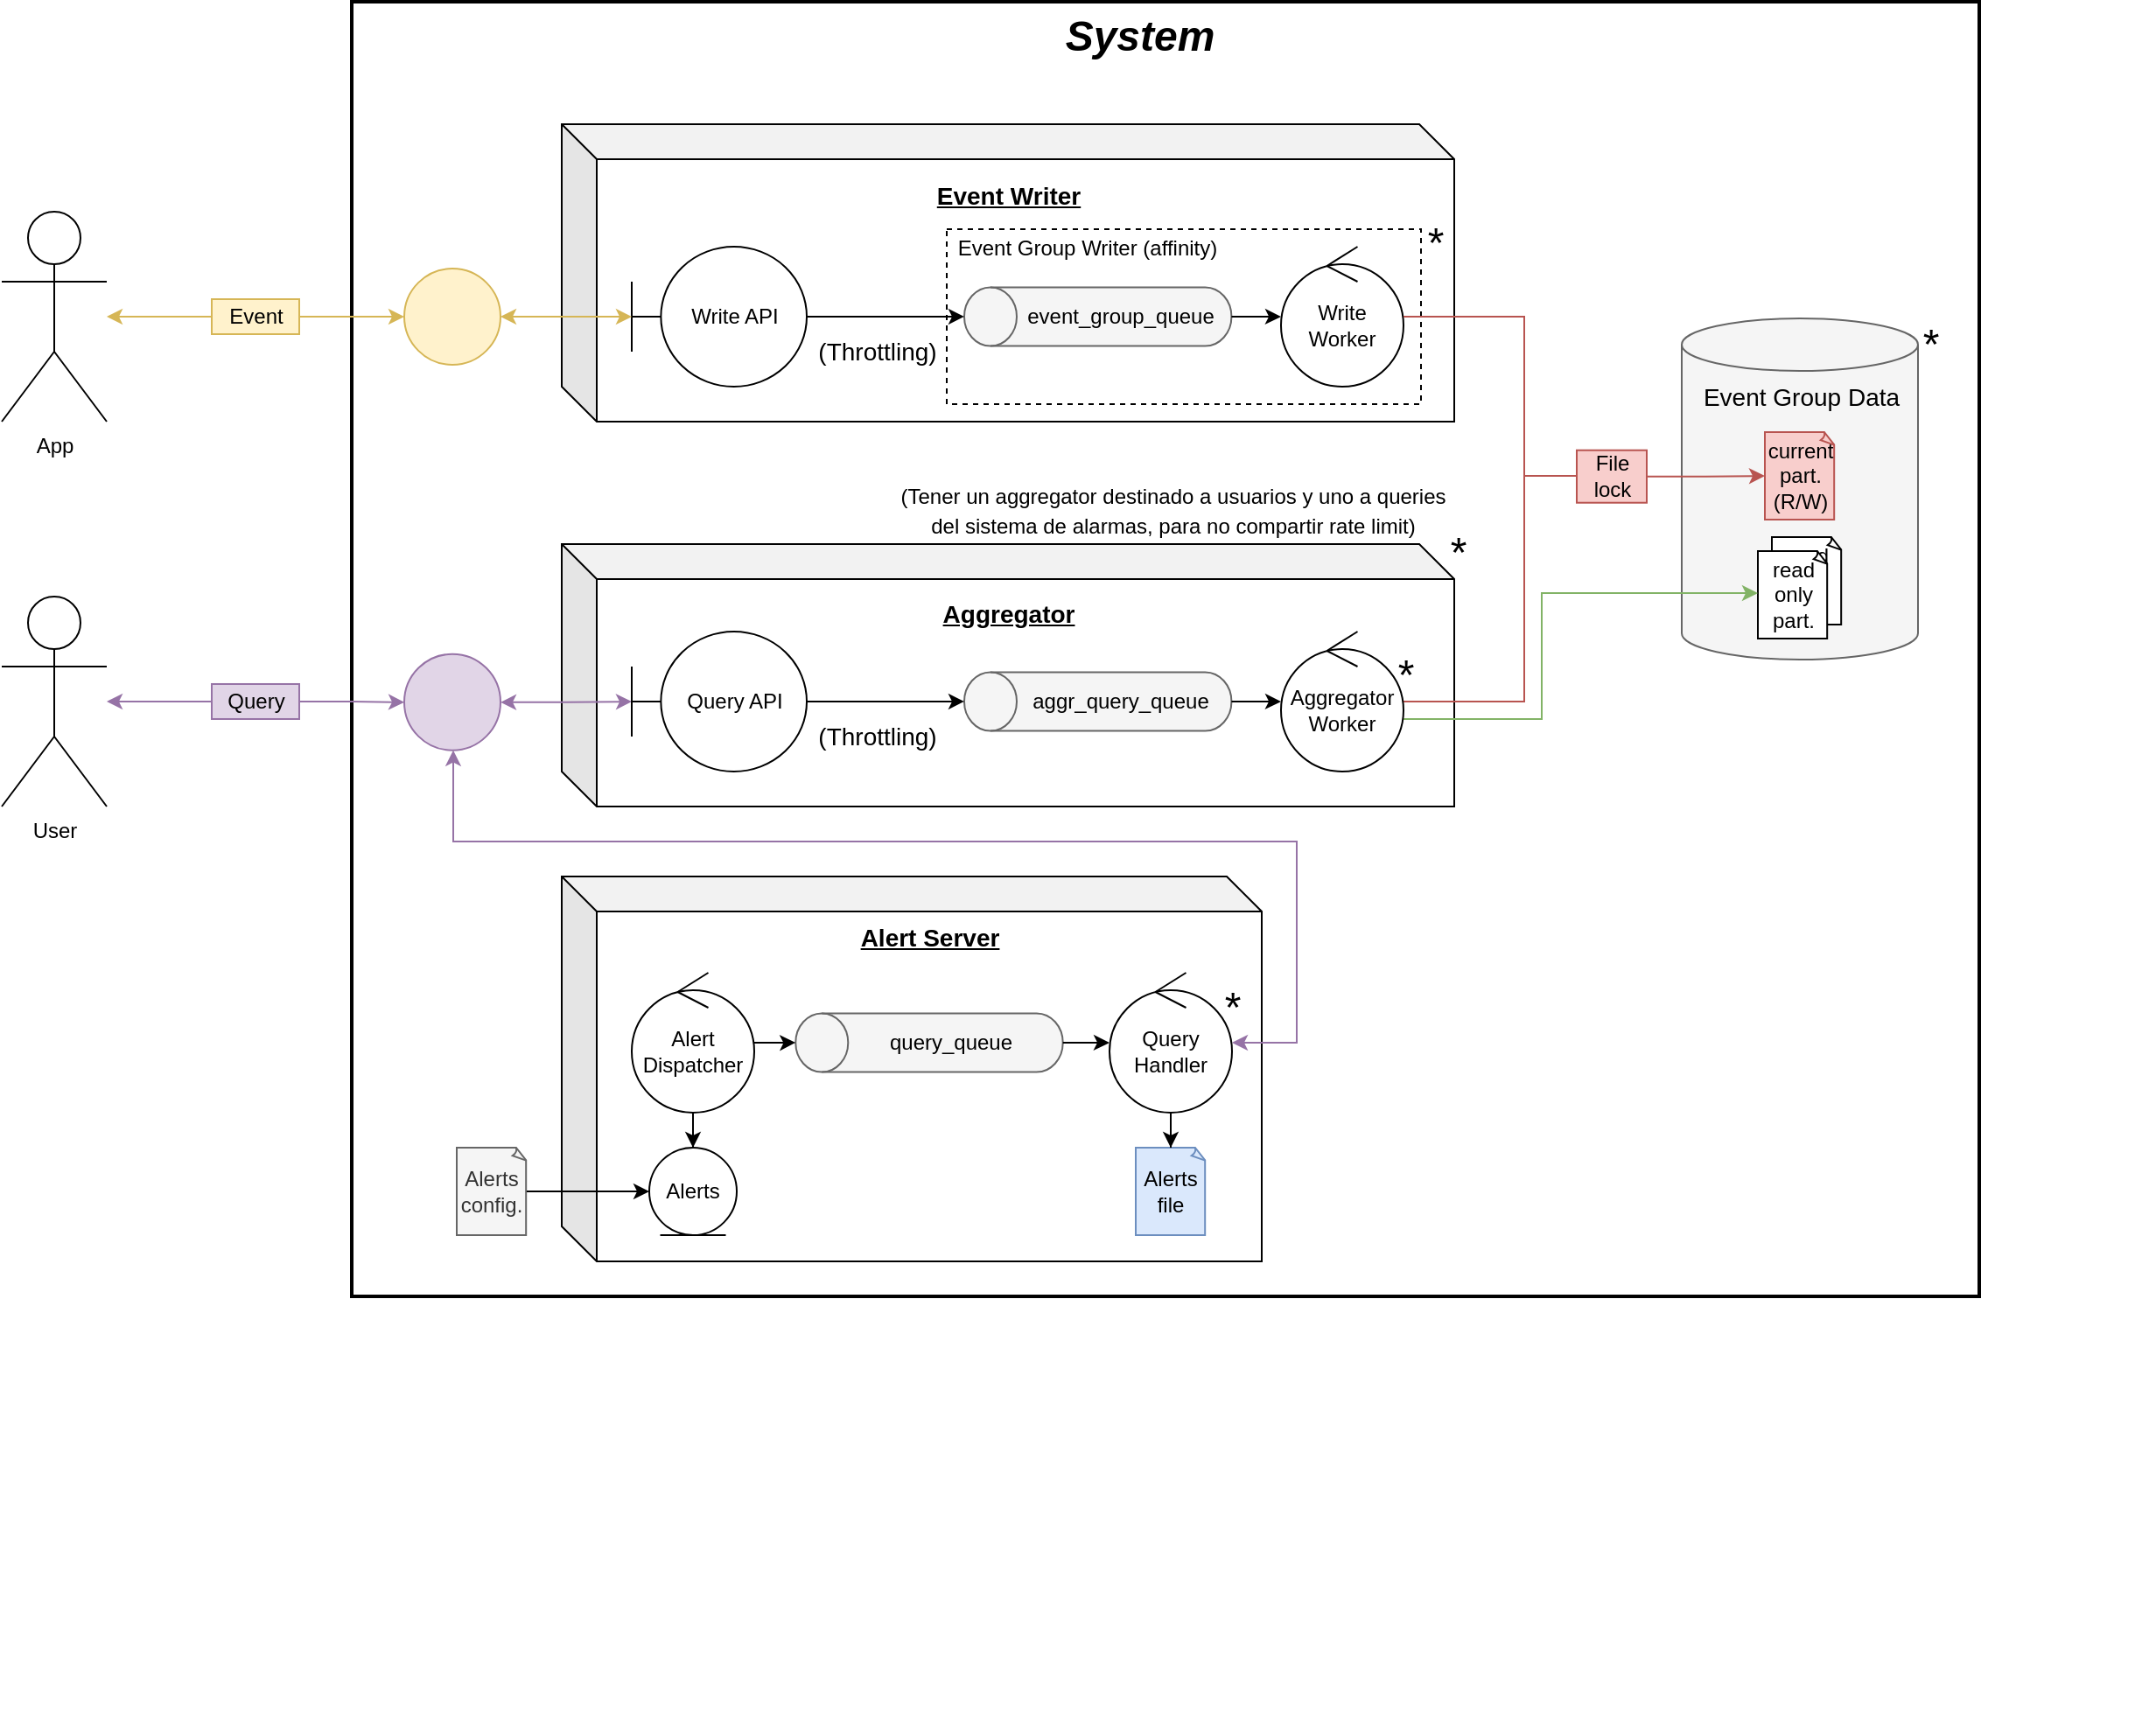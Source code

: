 <mxfile version="17.4.6" type="device"><diagram id="v2DhXVulkORP4EkOkUrC" name="Page-1"><mxGraphModel dx="1887" dy="960" grid="1" gridSize="10" guides="1" tooltips="1" connect="1" arrows="1" fold="1" page="1" pageScale="1" pageWidth="827" pageHeight="1169" math="0" shadow="0"><root><mxCell id="0"/><mxCell id="1" parent="0"/><mxCell id="Rag3egocoviEIP85a3FA-51" value="" style="rounded=0;whiteSpace=wrap;html=1;fontSize=12;fontColor=#97D077;fillColor=none;strokeWidth=2;" parent="1" vertex="1"><mxGeometry x="240" y="50" width="930" height="740" as="geometry"/></mxCell><mxCell id="9eypjFlr7xDZsU2cML2P-6" value="" style="shape=cube;whiteSpace=wrap;html=1;boundedLbl=1;backgroundOutline=1;darkOpacity=0.05;darkOpacity2=0.1;fontSize=12;" vertex="1" parent="1"><mxGeometry x="360" y="360" width="510" height="150" as="geometry"/></mxCell><mxCell id="w81_u76LDr4EnulvmKPi-1" value="App" style="shape=umlActor;verticalLabelPosition=bottom;verticalAlign=top;html=1;" parent="1" vertex="1"><mxGeometry x="40" y="170" width="60" height="120" as="geometry"/></mxCell><mxCell id="9eypjFlr7xDZsU2cML2P-33" style="edgeStyle=orthogonalEdgeStyle;rounded=0;orthogonalLoop=1;jettySize=auto;html=1;startArrow=none;startFill=1;endArrow=classic;endFill=1;fillColor=#e1d5e7;strokeColor=#9673a6;" edge="1" parent="1" source="9eypjFlr7xDZsU2cML2P-34" target="Rag3egocoviEIP85a3FA-34"><mxGeometry relative="1" as="geometry"/></mxCell><mxCell id="aSfkODwtge2acDYH-JN2-179" value="User" style="shape=umlActor;verticalLabelPosition=bottom;verticalAlign=top;html=1;" parent="1" vertex="1"><mxGeometry x="40" y="390" width="60" height="120" as="geometry"/></mxCell><mxCell id="Rag3egocoviEIP85a3FA-46" style="edgeStyle=orthogonalEdgeStyle;rounded=0;orthogonalLoop=1;jettySize=auto;html=1;fontSize=12;fontColor=#97D077;startArrow=classic;startFill=1;fillColor=#fff2cc;strokeColor=#d6b656;" parent="1" source="w81_u76LDr4EnulvmKPi-1" target="Rag3egocoviEIP85a3FA-32" edge="1"><mxGeometry relative="1" as="geometry"/></mxCell><mxCell id="Rag3egocoviEIP85a3FA-52" value="&lt;font style=&quot;font-size: 24px&quot;&gt;&lt;b&gt;&lt;i&gt;System&lt;/i&gt;&lt;/b&gt;&lt;/font&gt;" style="text;html=1;align=center;verticalAlign=middle;resizable=0;points=[];autosize=1;fontSize=12;" parent="1" vertex="1"><mxGeometry x="640" y="60" width="100" height="20" as="geometry"/></mxCell><mxCell id="aSfkODwtge2acDYH-JN2-146" value="" style="group" parent="1" vertex="1" connectable="0"><mxGeometry x="1000" y="231" width="156.5" height="195" as="geometry"/></mxCell><mxCell id="w81_u76LDr4EnulvmKPi-106" value="" style="shape=cylinder3;whiteSpace=wrap;html=1;boundedLbl=1;backgroundOutline=1;size=15;fontSize=14;fillColor=#f5f5f5;fontColor=#333333;strokeColor=#666666;" parent="aSfkODwtge2acDYH-JN2-146" vertex="1"><mxGeometry width="135" height="195" as="geometry"/></mxCell><mxCell id="w81_u76LDr4EnulvmKPi-107" value="Event Group Data" style="text;html=1;align=center;verticalAlign=middle;resizable=0;points=[];autosize=1;strokeColor=none;fillColor=none;fontSize=14;" parent="aSfkODwtge2acDYH-JN2-146" vertex="1"><mxGeometry x="2.5" y="35" width="130" height="20" as="geometry"/></mxCell><mxCell id="w81_u76LDr4EnulvmKPi-70" value="current&lt;br&gt;part.&lt;br&gt;(R/W)" style="whiteSpace=wrap;html=1;shape=mxgraph.basic.document;fillColor=#f8cecc;strokeColor=#b85450;" parent="aSfkODwtge2acDYH-JN2-146" vertex="1"><mxGeometry x="47.5" y="65" width="40" height="50" as="geometry"/></mxCell><mxCell id="w81_u76LDr4EnulvmKPi-114" value="" style="group" parent="aSfkODwtge2acDYH-JN2-146" vertex="1" connectable="0"><mxGeometry x="43.5" y="125" width="48" height="58" as="geometry"/></mxCell><mxCell id="w81_u76LDr4EnulvmKPi-109" value="read&lt;br&gt;only&lt;br&gt;part." style="whiteSpace=wrap;html=1;shape=mxgraph.basic.document;" parent="w81_u76LDr4EnulvmKPi-114" vertex="1"><mxGeometry x="8" width="40" height="50" as="geometry"/></mxCell><mxCell id="w81_u76LDr4EnulvmKPi-110" value="read&lt;br&gt;only&lt;br&gt;part." style="whiteSpace=wrap;html=1;shape=mxgraph.basic.document;" parent="w81_u76LDr4EnulvmKPi-114" vertex="1"><mxGeometry y="8" width="40" height="50" as="geometry"/></mxCell><mxCell id="aSfkODwtge2acDYH-JN2-145" value="*" style="text;html=1;align=center;verticalAlign=middle;resizable=0;points=[];autosize=1;strokeColor=none;fillColor=none;fontSize=24;" parent="aSfkODwtge2acDYH-JN2-146" vertex="1"><mxGeometry x="126.5" width="30" height="30" as="geometry"/></mxCell><mxCell id="Rag3egocoviEIP85a3FA-32" value="" style="ellipse;whiteSpace=wrap;html=1;aspect=fixed;fontSize=12;fillColor=#fff2cc;strokeColor=#d6b656;" parent="1" vertex="1"><mxGeometry x="270" y="202.5" width="55" height="55" as="geometry"/></mxCell><mxCell id="Rag3egocoviEIP85a3FA-33" value="" style="group" parent="1" vertex="1" connectable="0"><mxGeometry x="360" y="120" width="910" height="910" as="geometry"/></mxCell><mxCell id="Rag3egocoviEIP85a3FA-1" value="" style="shape=cube;whiteSpace=wrap;html=1;boundedLbl=1;backgroundOutline=1;darkOpacity=0.05;darkOpacity2=0.1;fontSize=12;" parent="Rag3egocoviEIP85a3FA-33" vertex="1"><mxGeometry width="510" height="170" as="geometry"/></mxCell><mxCell id="Rag3egocoviEIP85a3FA-28" value="" style="rounded=0;whiteSpace=wrap;html=1;dashed=1;" parent="Rag3egocoviEIP85a3FA-33" vertex="1"><mxGeometry x="220" y="60" width="271" height="100" as="geometry"/></mxCell><mxCell id="aSfkODwtge2acDYH-JN2-54" value="Write API" style="shape=umlBoundary;whiteSpace=wrap;html=1;" parent="Rag3egocoviEIP85a3FA-33" vertex="1"><mxGeometry x="40" y="70" width="100" height="80" as="geometry"/></mxCell><mxCell id="aSfkODwtge2acDYH-JN2-55" value="" style="group" parent="Rag3egocoviEIP85a3FA-33" vertex="1" connectable="0"><mxGeometry x="229.995" y="93.205" width="152.72" height="33.59" as="geometry"/></mxCell><mxCell id="aSfkODwtge2acDYH-JN2-56" value="" style="shape=cylinder3;whiteSpace=wrap;html=1;boundedLbl=1;backgroundOutline=1;size=15;rotation=-90;fillColor=#f5f5f5;fontColor=#333333;strokeColor=#666666;" parent="aSfkODwtge2acDYH-JN2-55" vertex="1"><mxGeometry x="59.565" y="-59.565" width="33.59" height="152.72" as="geometry"/></mxCell><mxCell id="aSfkODwtge2acDYH-JN2-57" value="event_group_queue" style="text;html=1;align=center;verticalAlign=middle;resizable=0;points=[];autosize=1;strokeColor=none;fillColor=none;" parent="aSfkODwtge2acDYH-JN2-55" vertex="1"><mxGeometry x="28.665" y="6.785" width="120" height="20" as="geometry"/></mxCell><mxCell id="Rag3egocoviEIP85a3FA-31" style="edgeStyle=orthogonalEdgeStyle;rounded=0;orthogonalLoop=1;jettySize=auto;html=1;fontSize=12;" parent="Rag3egocoviEIP85a3FA-33" source="aSfkODwtge2acDYH-JN2-54" target="aSfkODwtge2acDYH-JN2-56" edge="1"><mxGeometry relative="1" as="geometry"/></mxCell><mxCell id="aSfkODwtge2acDYH-JN2-59" value="(Throttling)" style="text;html=1;align=center;verticalAlign=middle;resizable=0;points=[];autosize=1;strokeColor=none;fillColor=none;fontSize=14;" parent="Rag3egocoviEIP85a3FA-33" vertex="1"><mxGeometry x="140" y="120" width="80" height="20" as="geometry"/></mxCell><mxCell id="aSfkODwtge2acDYH-JN2-60" value="Write Worker" style="ellipse;shape=umlControl;whiteSpace=wrap;html=1;" parent="Rag3egocoviEIP85a3FA-33" vertex="1"><mxGeometry x="411" y="70" width="70" height="80" as="geometry"/></mxCell><mxCell id="aSfkODwtge2acDYH-JN2-62" style="edgeStyle=orthogonalEdgeStyle;rounded=0;orthogonalLoop=1;jettySize=auto;html=1;fontSize=14;" parent="Rag3egocoviEIP85a3FA-33" source="aSfkODwtge2acDYH-JN2-56" target="aSfkODwtge2acDYH-JN2-60" edge="1"><mxGeometry relative="1" as="geometry"/></mxCell><mxCell id="Rag3egocoviEIP85a3FA-2" value="&lt;u&gt;Event Writer&lt;/u&gt;" style="text;html=1;align=center;verticalAlign=middle;resizable=0;points=[];autosize=1;strokeColor=none;fillColor=none;fontSize=14;fontStyle=1" parent="Rag3egocoviEIP85a3FA-33" vertex="1"><mxGeometry x="205" y="31.36" width="100" height="20" as="geometry"/></mxCell><mxCell id="Rag3egocoviEIP85a3FA-29" value="*" style="text;html=1;align=center;verticalAlign=middle;resizable=0;points=[];autosize=1;strokeColor=none;fillColor=none;fontSize=24;" parent="Rag3egocoviEIP85a3FA-33" vertex="1"><mxGeometry x="484" y="53.36" width="30" height="30" as="geometry"/></mxCell><mxCell id="Rag3egocoviEIP85a3FA-30" value="Event Group Writer (affinity)" style="text;html=1;align=center;verticalAlign=middle;resizable=0;points=[];autosize=1;strokeColor=none;fillColor=none;fontSize=12;" parent="Rag3egocoviEIP85a3FA-33" vertex="1"><mxGeometry x="220" y="61.36" width="160" height="20" as="geometry"/></mxCell><mxCell id="9eypjFlr7xDZsU2cML2P-32" style="edgeStyle=orthogonalEdgeStyle;rounded=0;orthogonalLoop=1;jettySize=auto;html=1;startArrow=classic;startFill=1;endArrow=classic;endFill=1;fillColor=#e1d5e7;strokeColor=#9673a6;" edge="1" parent="1" source="Rag3egocoviEIP85a3FA-34" target="9eypjFlr7xDZsU2cML2P-8"><mxGeometry relative="1" as="geometry"/></mxCell><mxCell id="Rag3egocoviEIP85a3FA-34" value="" style="ellipse;whiteSpace=wrap;html=1;aspect=fixed;fontSize=12;fillColor=#e1d5e7;strokeColor=#9673a6;" parent="1" vertex="1"><mxGeometry x="270" y="422.86" width="55" height="55" as="geometry"/></mxCell><mxCell id="9eypjFlr7xDZsU2cML2P-8" value="Query API" style="shape=umlBoundary;whiteSpace=wrap;html=1;" vertex="1" parent="1"><mxGeometry x="400" y="410" width="100" height="80" as="geometry"/></mxCell><mxCell id="9eypjFlr7xDZsU2cML2P-9" value="" style="group" vertex="1" connectable="0" parent="1"><mxGeometry x="589.995" y="433.205" width="152.72" height="33.59" as="geometry"/></mxCell><mxCell id="9eypjFlr7xDZsU2cML2P-10" value="" style="shape=cylinder3;whiteSpace=wrap;html=1;boundedLbl=1;backgroundOutline=1;size=15;rotation=-90;fillColor=#f5f5f5;fontColor=#333333;strokeColor=#666666;" vertex="1" parent="9eypjFlr7xDZsU2cML2P-9"><mxGeometry x="59.565" y="-59.565" width="33.59" height="152.72" as="geometry"/></mxCell><mxCell id="9eypjFlr7xDZsU2cML2P-11" value="aggr_query_queue" style="text;html=1;align=center;verticalAlign=middle;resizable=0;points=[];autosize=1;strokeColor=none;fillColor=none;" vertex="1" parent="9eypjFlr7xDZsU2cML2P-9"><mxGeometry x="28.665" y="6.785" width="120" height="20" as="geometry"/></mxCell><mxCell id="9eypjFlr7xDZsU2cML2P-12" style="edgeStyle=orthogonalEdgeStyle;rounded=0;orthogonalLoop=1;jettySize=auto;html=1;fontSize=12;" edge="1" parent="1" source="9eypjFlr7xDZsU2cML2P-8" target="9eypjFlr7xDZsU2cML2P-10"><mxGeometry relative="1" as="geometry"/></mxCell><mxCell id="9eypjFlr7xDZsU2cML2P-13" value="(Throttling)" style="text;html=1;align=center;verticalAlign=middle;resizable=0;points=[];autosize=1;strokeColor=none;fillColor=none;fontSize=14;" vertex="1" parent="1"><mxGeometry x="500" y="460" width="80" height="20" as="geometry"/></mxCell><mxCell id="9eypjFlr7xDZsU2cML2P-41" style="edgeStyle=orthogonalEdgeStyle;rounded=0;orthogonalLoop=1;jettySize=auto;html=1;startArrow=none;startFill=0;endArrow=classic;endFill=1;fillColor=#d5e8d4;strokeColor=#82b366;" edge="1" parent="1" source="9eypjFlr7xDZsU2cML2P-14" target="w81_u76LDr4EnulvmKPi-110"><mxGeometry relative="1" as="geometry"><Array as="points"><mxPoint x="920" y="460"/><mxPoint x="920" y="388"/></Array></mxGeometry></mxCell><mxCell id="9eypjFlr7xDZsU2cML2P-49" style="edgeStyle=orthogonalEdgeStyle;rounded=0;orthogonalLoop=1;jettySize=auto;html=1;startArrow=none;startFill=0;endArrow=none;endFill=0;fillColor=#f8cecc;strokeColor=#b85450;" edge="1" parent="1" source="9eypjFlr7xDZsU2cML2P-14" target="9eypjFlr7xDZsU2cML2P-46"><mxGeometry relative="1" as="geometry"><Array as="points"><mxPoint x="910" y="450"/><mxPoint x="910" y="321"/></Array></mxGeometry></mxCell><mxCell id="9eypjFlr7xDZsU2cML2P-14" value="Aggregator Worker" style="ellipse;shape=umlControl;whiteSpace=wrap;html=1;" vertex="1" parent="1"><mxGeometry x="771" y="410" width="70" height="80" as="geometry"/></mxCell><mxCell id="9eypjFlr7xDZsU2cML2P-15" style="edgeStyle=orthogonalEdgeStyle;rounded=0;orthogonalLoop=1;jettySize=auto;html=1;fontSize=14;" edge="1" parent="1" source="9eypjFlr7xDZsU2cML2P-10" target="9eypjFlr7xDZsU2cML2P-14"><mxGeometry relative="1" as="geometry"/></mxCell><mxCell id="9eypjFlr7xDZsU2cML2P-16" value="&lt;u&gt;Aggregator&lt;/u&gt;" style="text;html=1;align=center;verticalAlign=middle;resizable=0;points=[];autosize=1;strokeColor=none;fillColor=none;fontSize=14;fontStyle=1" vertex="1" parent="1"><mxGeometry x="570" y="390" width="90" height="20" as="geometry"/></mxCell><mxCell id="9eypjFlr7xDZsU2cML2P-17" value="*" style="text;html=1;align=center;verticalAlign=middle;resizable=0;points=[];autosize=1;strokeColor=none;fillColor=none;fontSize=24;" vertex="1" parent="1"><mxGeometry x="827" y="420" width="30" height="30" as="geometry"/></mxCell><mxCell id="aSfkODwtge2acDYH-JN2-189" value="Alerts&lt;br&gt;config." style="whiteSpace=wrap;html=1;shape=mxgraph.basic.document;fillColor=#f5f5f5;fontColor=#333333;strokeColor=#666666;" parent="1" vertex="1"><mxGeometry x="300" y="705" width="40" height="50" as="geometry"/></mxCell><mxCell id="aSfkODwtge2acDYH-JN2-192" value="" style="shape=cube;whiteSpace=wrap;html=1;boundedLbl=1;backgroundOutline=1;darkOpacity=0.05;darkOpacity2=0.1;fontSize=12;" parent="1" vertex="1"><mxGeometry x="360" y="550" width="400" height="220" as="geometry"/></mxCell><mxCell id="aSfkODwtge2acDYH-JN2-193" value="" style="group" parent="1" vertex="1" connectable="0"><mxGeometry x="493.635" y="628.205" width="152.72" height="33.59" as="geometry"/></mxCell><mxCell id="aSfkODwtge2acDYH-JN2-194" value="" style="shape=cylinder3;whiteSpace=wrap;html=1;boundedLbl=1;backgroundOutline=1;size=15;rotation=-90;fillColor=#f5f5f5;fontColor=#333333;strokeColor=#666666;" parent="aSfkODwtge2acDYH-JN2-193" vertex="1"><mxGeometry x="59.565" y="-59.565" width="33.59" height="152.72" as="geometry"/></mxCell><mxCell id="aSfkODwtge2acDYH-JN2-195" value="query_queue" style="text;html=1;align=center;verticalAlign=middle;resizable=0;points=[];autosize=1;strokeColor=none;fillColor=none;" parent="aSfkODwtge2acDYH-JN2-193" vertex="1"><mxGeometry x="43.665" y="6.785" width="90" height="20" as="geometry"/></mxCell><mxCell id="9eypjFlr7xDZsU2cML2P-31" style="edgeStyle=orthogonalEdgeStyle;rounded=0;orthogonalLoop=1;jettySize=auto;html=1;startArrow=classic;startFill=1;endArrow=classic;endFill=1;fillColor=#e1d5e7;strokeColor=#9673a6;" edge="1" parent="1" source="aSfkODwtge2acDYH-JN2-198" target="Rag3egocoviEIP85a3FA-34"><mxGeometry relative="1" as="geometry"><Array as="points"><mxPoint x="780" y="645"/><mxPoint x="780" y="530"/><mxPoint x="298" y="530"/></Array></mxGeometry></mxCell><mxCell id="aSfkODwtge2acDYH-JN2-198" value="Query Handler" style="ellipse;shape=umlControl;whiteSpace=wrap;html=1;" parent="1" vertex="1"><mxGeometry x="673" y="605" width="70" height="80" as="geometry"/></mxCell><mxCell id="aSfkODwtge2acDYH-JN2-200" value="*" style="text;html=1;align=center;verticalAlign=middle;resizable=0;points=[];autosize=1;strokeColor=none;fillColor=none;fontSize=24;" parent="1" vertex="1"><mxGeometry x="728" y="610" width="30" height="30" as="geometry"/></mxCell><mxCell id="aSfkODwtge2acDYH-JN2-202" value="&lt;u&gt;Alert Server&lt;/u&gt;" style="text;html=1;align=center;verticalAlign=middle;resizable=0;points=[];autosize=1;strokeColor=none;fillColor=none;fontSize=14;fontStyle=1" parent="1" vertex="1"><mxGeometry x="525" y="575" width="90" height="20" as="geometry"/></mxCell><mxCell id="aSfkODwtge2acDYH-JN2-208" style="edgeStyle=orthogonalEdgeStyle;rounded=0;orthogonalLoop=1;jettySize=auto;html=1;fontSize=12;fontColor=#000000;startArrow=none;startFill=0;" parent="1" source="aSfkODwtge2acDYH-JN2-206" target="aSfkODwtge2acDYH-JN2-194" edge="1"><mxGeometry relative="1" as="geometry"/></mxCell><mxCell id="aSfkODwtge2acDYH-JN2-206" value="Alert Dispatcher" style="ellipse;shape=umlControl;whiteSpace=wrap;html=1;fontSize=12;fontColor=#000000;fillColor=none;" parent="1" vertex="1"><mxGeometry x="400" y="605" width="70" height="80" as="geometry"/></mxCell><mxCell id="aSfkODwtge2acDYH-JN2-209" value="Alerts" style="ellipse;shape=umlEntity;whiteSpace=wrap;html=1;fontSize=12;fontColor=#000000;fillColor=none;" parent="1" vertex="1"><mxGeometry x="410" y="705" width="50" height="50" as="geometry"/></mxCell><mxCell id="aSfkODwtge2acDYH-JN2-212" style="edgeStyle=orthogonalEdgeStyle;rounded=0;orthogonalLoop=1;jettySize=auto;html=1;fontSize=12;fontColor=#000000;startArrow=none;startFill=0;" parent="1" source="aSfkODwtge2acDYH-JN2-206" target="aSfkODwtge2acDYH-JN2-209" edge="1"><mxGeometry relative="1" as="geometry"/></mxCell><mxCell id="Rag3egocoviEIP85a3FA-21" value="Alerts file" style="whiteSpace=wrap;html=1;shape=mxgraph.basic.document;fillColor=#dae8fc;strokeColor=#6c8ebf;" parent="1" vertex="1"><mxGeometry x="688" y="705" width="40" height="50" as="geometry"/></mxCell><mxCell id="Rag3egocoviEIP85a3FA-24" style="edgeStyle=orthogonalEdgeStyle;rounded=0;orthogonalLoop=1;jettySize=auto;html=1;" parent="1" source="aSfkODwtge2acDYH-JN2-198" target="Rag3egocoviEIP85a3FA-21" edge="1"><mxGeometry relative="1" as="geometry"/></mxCell><mxCell id="Rag3egocoviEIP85a3FA-23" style="edgeStyle=orthogonalEdgeStyle;rounded=0;orthogonalLoop=1;jettySize=auto;html=1;" parent="1" source="aSfkODwtge2acDYH-JN2-194" target="aSfkODwtge2acDYH-JN2-198" edge="1"><mxGeometry relative="1" as="geometry"/></mxCell><mxCell id="Rag3egocoviEIP85a3FA-43" style="edgeStyle=orthogonalEdgeStyle;rounded=0;orthogonalLoop=1;jettySize=auto;html=1;fontSize=12;fontColor=#97D077;" parent="1" source="aSfkODwtge2acDYH-JN2-189" target="aSfkODwtge2acDYH-JN2-209" edge="1"><mxGeometry relative="1" as="geometry"/></mxCell><mxCell id="9eypjFlr7xDZsU2cML2P-28" value="&lt;font style=&quot;font-size: 12px&quot;&gt;(Tener un aggregator destinado a usuarios y uno a queries&lt;br&gt;del sistema de alarmas, para no compartir rate limit)&lt;/font&gt;" style="text;html=1;align=center;verticalAlign=middle;resizable=0;points=[];autosize=1;strokeColor=none;fillColor=none;fontSize=14;" vertex="1" parent="1"><mxGeometry x="544" y="320" width="330" height="40" as="geometry"/></mxCell><mxCell id="9eypjFlr7xDZsU2cML2P-29" value="*" style="text;html=1;align=center;verticalAlign=middle;resizable=0;points=[];autosize=1;strokeColor=none;fillColor=none;fontSize=24;" vertex="1" parent="1"><mxGeometry x="857" y="350" width="30" height="30" as="geometry"/></mxCell><mxCell id="9eypjFlr7xDZsU2cML2P-30" style="edgeStyle=orthogonalEdgeStyle;rounded=0;orthogonalLoop=1;jettySize=auto;html=1;startArrow=classic;startFill=1;endArrow=classic;endFill=1;fillColor=#fff2cc;strokeColor=#d6b656;" edge="1" parent="1" source="Rag3egocoviEIP85a3FA-32" target="aSfkODwtge2acDYH-JN2-54"><mxGeometry relative="1" as="geometry"/></mxCell><mxCell id="9eypjFlr7xDZsU2cML2P-35" value="Event" style="text;html=1;align=center;verticalAlign=middle;resizable=0;points=[];autosize=1;strokeColor=#d6b656;fillColor=#fff2cc;" vertex="1" parent="1"><mxGeometry x="160" y="220" width="50" height="20" as="geometry"/></mxCell><mxCell id="9eypjFlr7xDZsU2cML2P-34" value="Query" style="text;html=1;align=center;verticalAlign=middle;resizable=0;points=[];autosize=1;strokeColor=#9673a6;fillColor=#e1d5e7;" vertex="1" parent="1"><mxGeometry x="160" y="439.99" width="50" height="20" as="geometry"/></mxCell><mxCell id="9eypjFlr7xDZsU2cML2P-36" value="" style="edgeStyle=orthogonalEdgeStyle;rounded=0;orthogonalLoop=1;jettySize=auto;html=1;startArrow=classic;startFill=1;endArrow=none;endFill=1;fillColor=#e1d5e7;strokeColor=#9673a6;" edge="1" parent="1" source="aSfkODwtge2acDYH-JN2-179" target="9eypjFlr7xDZsU2cML2P-34"><mxGeometry relative="1" as="geometry"><mxPoint x="100" y="450.032" as="sourcePoint"/><mxPoint x="270.0" y="450.419" as="targetPoint"/></mxGeometry></mxCell><mxCell id="9eypjFlr7xDZsU2cML2P-51" style="edgeStyle=orthogonalEdgeStyle;rounded=0;orthogonalLoop=1;jettySize=auto;html=1;startArrow=none;startFill=0;endArrow=classic;endFill=1;fillColor=#f8cecc;strokeColor=#b85450;" edge="1" parent="1" source="9eypjFlr7xDZsU2cML2P-46" target="w81_u76LDr4EnulvmKPi-70"><mxGeometry relative="1" as="geometry"/></mxCell><mxCell id="9eypjFlr7xDZsU2cML2P-46" value="File&lt;br&gt;lock" style="text;html=1;align=center;verticalAlign=middle;resizable=0;points=[];autosize=1;strokeColor=#b85450;fillColor=#f8cecc;" vertex="1" parent="1"><mxGeometry x="940" y="306.36" width="40" height="30" as="geometry"/></mxCell><mxCell id="9eypjFlr7xDZsU2cML2P-48" style="edgeStyle=orthogonalEdgeStyle;rounded=0;orthogonalLoop=1;jettySize=auto;html=1;startArrow=none;startFill=0;endArrow=none;endFill=0;fillColor=#f8cecc;strokeColor=#b85450;" edge="1" parent="1" source="aSfkODwtge2acDYH-JN2-60" target="9eypjFlr7xDZsU2cML2P-46"><mxGeometry relative="1" as="geometry"><Array as="points"><mxPoint x="910" y="230"/><mxPoint x="910" y="321"/></Array></mxGeometry></mxCell></root></mxGraphModel></diagram></mxfile>